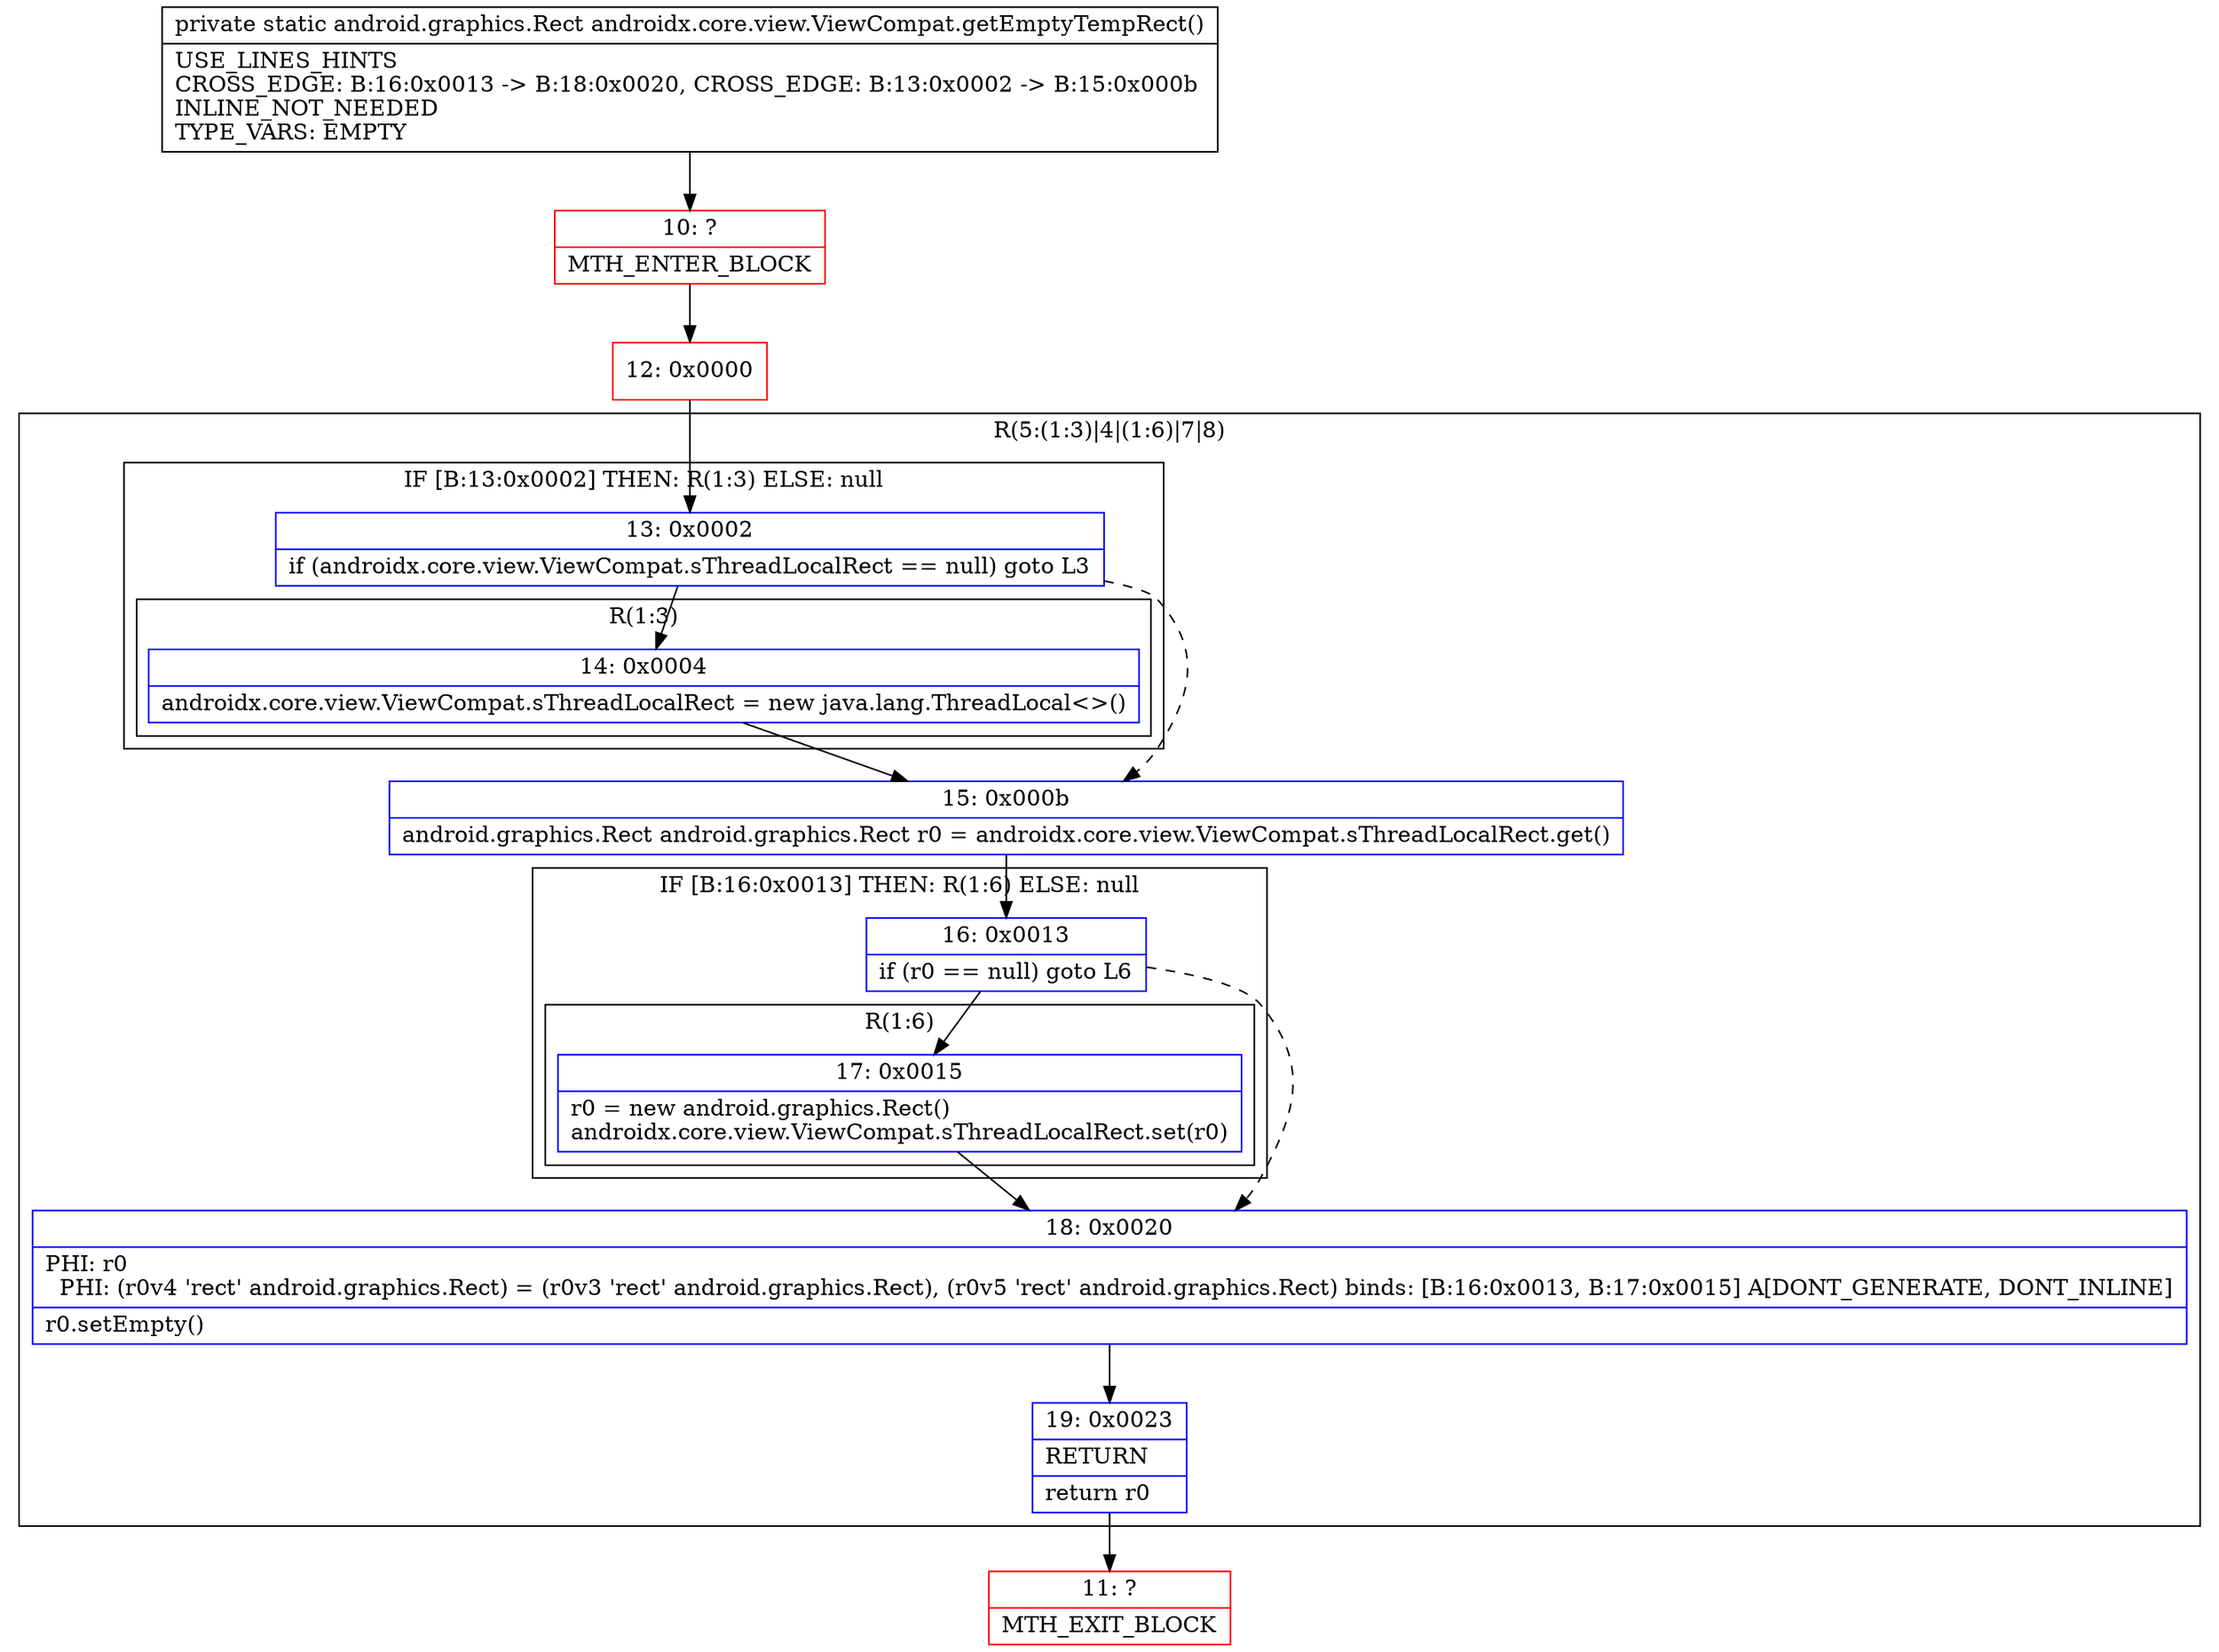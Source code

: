 digraph "CFG forandroidx.core.view.ViewCompat.getEmptyTempRect()Landroid\/graphics\/Rect;" {
subgraph cluster_Region_1025801422 {
label = "R(5:(1:3)|4|(1:6)|7|8)";
node [shape=record,color=blue];
subgraph cluster_IfRegion_384867016 {
label = "IF [B:13:0x0002] THEN: R(1:3) ELSE: null";
node [shape=record,color=blue];
Node_13 [shape=record,label="{13\:\ 0x0002|if (androidx.core.view.ViewCompat.sThreadLocalRect == null) goto L3\l}"];
subgraph cluster_Region_191855364 {
label = "R(1:3)";
node [shape=record,color=blue];
Node_14 [shape=record,label="{14\:\ 0x0004|androidx.core.view.ViewCompat.sThreadLocalRect = new java.lang.ThreadLocal\<\>()\l}"];
}
}
Node_15 [shape=record,label="{15\:\ 0x000b|android.graphics.Rect android.graphics.Rect r0 = androidx.core.view.ViewCompat.sThreadLocalRect.get()\l}"];
subgraph cluster_IfRegion_889085452 {
label = "IF [B:16:0x0013] THEN: R(1:6) ELSE: null";
node [shape=record,color=blue];
Node_16 [shape=record,label="{16\:\ 0x0013|if (r0 == null) goto L6\l}"];
subgraph cluster_Region_921764939 {
label = "R(1:6)";
node [shape=record,color=blue];
Node_17 [shape=record,label="{17\:\ 0x0015|r0 = new android.graphics.Rect()\landroidx.core.view.ViewCompat.sThreadLocalRect.set(r0)\l}"];
}
}
Node_18 [shape=record,label="{18\:\ 0x0020|PHI: r0 \l  PHI: (r0v4 'rect' android.graphics.Rect) = (r0v3 'rect' android.graphics.Rect), (r0v5 'rect' android.graphics.Rect) binds: [B:16:0x0013, B:17:0x0015] A[DONT_GENERATE, DONT_INLINE]\l|r0.setEmpty()\l}"];
Node_19 [shape=record,label="{19\:\ 0x0023|RETURN\l|return r0\l}"];
}
Node_10 [shape=record,color=red,label="{10\:\ ?|MTH_ENTER_BLOCK\l}"];
Node_12 [shape=record,color=red,label="{12\:\ 0x0000}"];
Node_11 [shape=record,color=red,label="{11\:\ ?|MTH_EXIT_BLOCK\l}"];
MethodNode[shape=record,label="{private static android.graphics.Rect androidx.core.view.ViewCompat.getEmptyTempRect()  | USE_LINES_HINTS\lCROSS_EDGE: B:16:0x0013 \-\> B:18:0x0020, CROSS_EDGE: B:13:0x0002 \-\> B:15:0x000b\lINLINE_NOT_NEEDED\lTYPE_VARS: EMPTY\l}"];
MethodNode -> Node_10;Node_13 -> Node_14;
Node_13 -> Node_15[style=dashed];
Node_14 -> Node_15;
Node_15 -> Node_16;
Node_16 -> Node_17;
Node_16 -> Node_18[style=dashed];
Node_17 -> Node_18;
Node_18 -> Node_19;
Node_19 -> Node_11;
Node_10 -> Node_12;
Node_12 -> Node_13;
}

